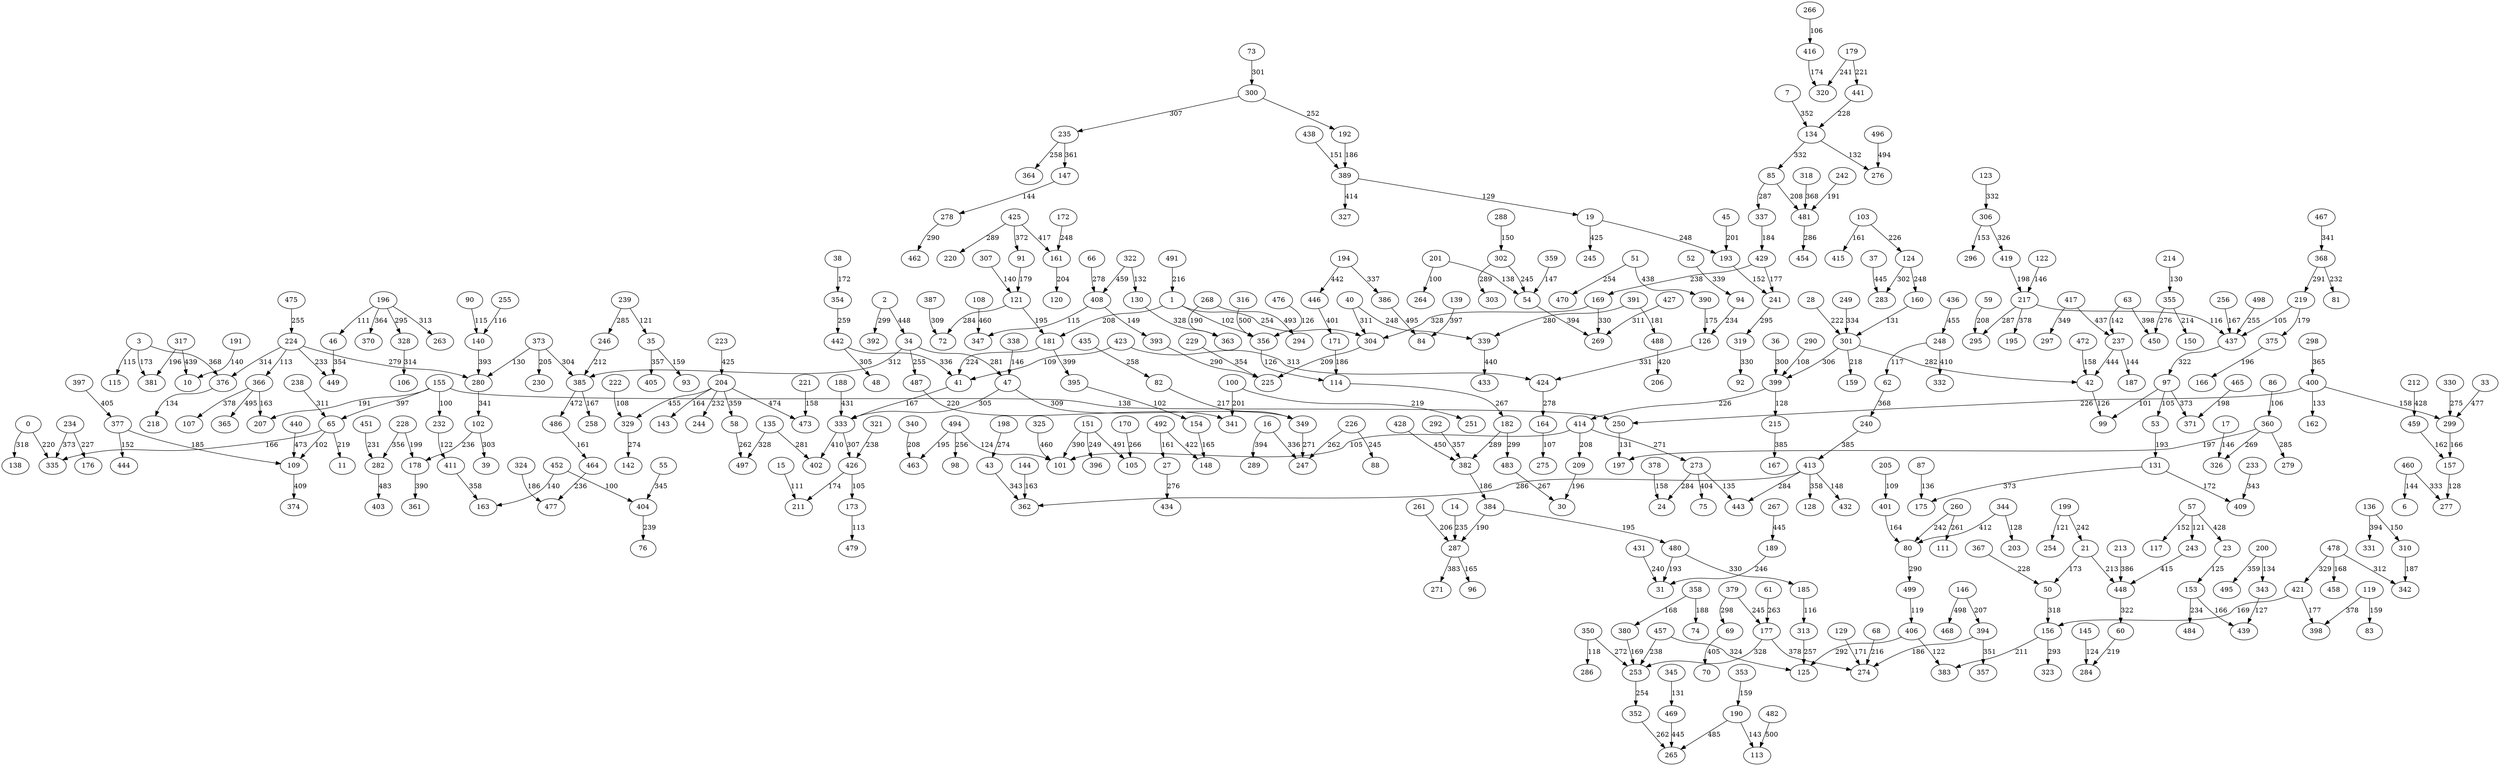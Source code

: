 digraph example{
0 -> 335[label= "220"];
1 -> 181[label= "208"];
3 -> 376[label= "368"];
460 -> 6[label= "144"];
7 -> 134[label= "352"];
317 -> 10[label= "439"];
65 -> 11[label= "219"];
14 -> 287[label= "235"];
15 -> 211[label= "111"];
16 -> 247[label= "336"];
17 -> 326[label= "146"];
19 -> 193[label= "248"];
21 -> 50[label= "173"];
57 -> 23[label= "428"];
273 -> 24[label= "284"];
492 -> 27[label= "161"];
28 -> 301[label= "222"];
483 -> 30[label= "267"];
480 -> 31[label= "193"];
33 -> 299[label= "477"];
2 -> 34[label= "448"];
239 -> 35[label= "121"];
36 -> 399[label= "300"];
37 -> 283[label= "445"];
38 -> 354[label= "172"];
102 -> 39[label= "303"];
40 -> 304[label= "311"];
41 -> 333[label= "167"];
301 -> 42[label= "282"];
43 -> 362[label= "343"];
45 -> 193[label= "201"];
46 -> 449[label= "354"];
34 -> 47[label= "281"];
442 -> 48[label= "305"];
50 -> 156[label= "318"];
51 -> 390[label= "438"];
52 -> 94[label= "339"];
97 -> 53[label= "105"];
54 -> 269[label= "394"];
55 -> 404[label= "345"];
57 -> 243[label= "121"];
58 -> 497[label= "262"];
59 -> 295[label= "208"];
448 -> 60[label= "322"];
61 -> 177[label= "263"];
62 -> 240[label= "368"];
63 -> 237[label= "142"];
155 -> 65[label= "397"];
66 -> 408[label= "278"];
68 -> 274[label= "216"];
379 -> 69[label= "298"];
69 -> 70[label= "405"];
121 -> 72[label= "284"];
73 -> 300[label= "301"];
358 -> 74[label= "188"];
273 -> 75[label= "404"];
404 -> 76[label= "239"];
80 -> 499[label= "290"];
368 -> 81[label= "232"];
82 -> 349[label= "217"];
119 -> 83[label= "159"];
386 -> 84[label= "495"];
85 -> 337[label= "287"];
86 -> 360[label= "106"];
87 -> 175[label= "136"];
226 -> 88[label= "245"];
90 -> 140[label= "115"];
91 -> 121[label= "179"];
319 -> 92[label= "330"];
35 -> 93[label= "159"];
94 -> 126[label= "234"];
287 -> 96[label= "165"];
97 -> 99[label= "101"];
494 -> 98[label= "256"];
42 -> 99[label= "126"];
100 -> 341[label= "201"];
414 -> 101[label= "105"];
280 -> 102[label= "341"];
103 -> 124[label= "226"];
151 -> 105[label= "491"];
328 -> 106[label= "314"];
366 -> 107[label= "378"];
108 -> 347[label= "460"];
65 -> 109[label= "102"];
260 -> 111[label= "261"];
190 -> 113[label= "143"];
356 -> 114[label= "126"];
3 -> 115[label= "115"];
57 -> 117[label= "152"];
119 -> 398[label= "378"];
161 -> 120[label= "204"];
121 -> 181[label= "195"];
122 -> 217[label= "146"];
123 -> 306[label= "332"];
124 -> 160[label= "248"];
313 -> 125[label= "257"];
126 -> 424[label= "331"];
413 -> 128[label= "358"];
129 -> 274[label= "171"];
322 -> 130[label= "132"];
53 -> 131[label= "193"];
134 -> 85[label= "332"];
135 -> 402[label= "281"];
136 -> 310[label= "150"];
0 -> 138[label= "318"];
139 -> 84[label= "397"];
140 -> 280[label= "393"];
329 -> 142[label= "274"];
204 -> 143[label= "164"];
144 -> 362[label= "163"];
145 -> 284[label= "124"];
146 -> 394[label= "207"];
235 -> 147[label= "361"];
154 -> 148[label= "165"];
355 -> 150[label= "214"];
151 -> 101[label= "390"];
23 -> 153[label= "125"];
395 -> 154[label= "102"];
155 -> 207[label= "191"];
156 -> 383[label= "211"];
299 -> 157[label= "166"];
301 -> 159[label= "218"];
160 -> 301[label= "131"];
425 -> 161[label= "417"];
400 -> 162[label= "133"];
411 -> 163[label= "358"];
424 -> 164[label= "278"];
375 -> 166[label= "196"];
215 -> 167[label= "385"];
169 -> 304[label= "328"];
170 -> 105[label= "266"];
171 -> 114[label= "186"];
172 -> 161[label= "248"];
426 -> 173[label= "105"];
131 -> 175[label= "373"];
234 -> 176[label= "227"];
177 -> 253[label= "328"];
102 -> 178[label= "236"];
179 -> 441[label= "221"];
181 -> 41[label= "224"];
114 -> 182[label= "267"];
480 -> 185[label= "330"];
237 -> 187[label= "144"];
188 -> 333[label= "431"];
189 -> 31[label= "246"];
190 -> 265[label= "485"];
191 -> 10[label= "140"];
192 -> 389[label= "186"];
193 -> 241[label= "152"];
194 -> 446[label= "442"];
217 -> 195[label= "378"];
196 -> 46[label= "111"];
250 -> 197[label= "131"];
198 -> 43[label= "274"];
199 -> 21[label= "242"];
200 -> 343[label= "134"];
201 -> 54[label= "138"];
344 -> 203[label= "128"];
204 -> 58[label= "359"];
205 -> 401[label= "109"];
488 -> 206[label= "420"];
366 -> 207[label= "163"];
209 -> 30[label= "196"];
426 -> 211[label= "174"];
212 -> 459[label= "428"];
213 -> 448[label= "386"];
214 -> 355[label= "130"];
399 -> 215[label= "128"];
217 -> 437[label= "116"];
376 -> 218[label= "134"];
219 -> 437[label= "105"];
425 -> 220[label= "289"];
221 -> 473[label= "158"];
222 -> 329[label= "108"];
223 -> 204[label= "425"];
224 -> 280[label= "279"];
304 -> 225[label= "209"];
226 -> 247[label= "262"];
228 -> 178[label= "199"];
229 -> 225[label= "354"];
373 -> 230[label= "205"];
155 -> 232[label= "100"];
233 -> 409[label= "343"];
234 -> 335[label= "373"];
300 -> 235[label= "307"];
237 -> 42[label= "444"];
238 -> 65[label= "311"];
239 -> 246[label= "285"];
240 -> 413[label= "385"];
429 -> 241[label= "177"];
242 -> 481[label= "191"];
243 -> 448[label= "415"];
204 -> 244[label= "232"];
19 -> 245[label= "425"];
246 -> 385[label= "212"];
349 -> 247[label= "271"];
248 -> 62[label= "117"];
249 -> 301[label= "334"];
155 -> 250[label= "138"];
100 -> 251[label= "219"];
457 -> 253[label= "238"];
199 -> 254[label= "121"];
255 -> 140[label= "116"];
256 -> 437[label= "167"];
385 -> 258[label= "167"];
260 -> 80[label= "242"];
261 -> 287[label= "206"];
196 -> 263[label= "313"];
201 -> 264[label= "100"];
352 -> 265[label= "262"];
266 -> 416[label= "106"];
267 -> 189[label= "445"];
268 -> 363[label= "190"];
169 -> 269[label= "330"];
287 -> 271[label= "383"];
414 -> 273[label= "271"];
177 -> 274[label= "378"];
164 -> 275[label= "107"];
134 -> 276[label= "132"];
157 -> 277[label= "128"];
147 -> 278[label= "144"];
360 -> 279[label= "285"];
373 -> 280[label= "130"];
228 -> 282[label= "356"];
124 -> 283[label= "302"];
60 -> 284[label= "219"];
350 -> 286[label= "118"];
384 -> 287[label= "190"];
288 -> 302[label= "150"];
16 -> 289[label= "394"];
290 -> 399[label= "108"];
292 -> 382[label= "357"];
268 -> 294[label= "493"];
217 -> 295[label= "287"];
306 -> 296[label= "153"];
417 -> 297[label= "349"];
298 -> 400[label= "365"];
400 -> 299[label= "158"];
300 -> 192[label= "252"];
301 -> 399[label= "306"];
302 -> 54[label= "245"];
302 -> 303[label= "289"];
1 -> 304[label= "254"];
306 -> 419[label= "326"];
307 -> 121[label= "140"];
310 -> 342[label= "187"];
185 -> 313[label= "116"];
316 -> 356[label= "500"];
317 -> 381[label= "196"];
318 -> 481[label= "368"];
241 -> 319[label= "295"];
179 -> 320[label= "241"];
321 -> 426[label= "238"];
322 -> 408[label= "459"];
156 -> 323[label= "293"];
324 -> 477[label= "186"];
325 -> 101[label= "460"];
360 -> 326[label= "269"];
389 -> 327[label= "414"];
196 -> 328[label= "295"];
204 -> 329[label= "455"];
330 -> 299[label= "275"];
136 -> 331[label= "394"];
248 -> 332[label= "410"];
47 -> 333[label= "305"];
65 -> 335[label= "166"];
337 -> 429[label= "184"];
338 -> 47[label= "146"];
40 -> 339[label= "248"];
340 -> 463[label= "208"];
487 -> 341[label= "220"];
478 -> 342[label= "312"];
343 -> 439[label= "127"];
344 -> 80[label= "412"];
345 -> 469[label= "131"];
408 -> 347[label= "115"];
47 -> 349[label= "309"];
350 -> 253[label= "272"];
253 -> 352[label= "254"];
353 -> 190[label= "159"];
354 -> 442[label= "259"];
355 -> 450[label= "276"];
1 -> 356[label= "102"];
394 -> 357[label= "351"];
358 -> 380[label= "168"];
359 -> 54[label= "147"];
360 -> 197[label= "197"];
178 -> 361[label= "390"];
413 -> 362[label= "286"];
130 -> 363[label= "328"];
235 -> 364[label= "258"];
366 -> 365[label= "495"];
224 -> 366[label= "113"];
367 -> 50[label= "228"];
368 -> 219[label= "291"];
196 -> 370[label= "364"];
97 -> 371[label= "373"];
373 -> 385[label= "304"];
109 -> 374[label= "409"];
219 -> 375[label= "179"];
224 -> 376[label= "314"];
377 -> 109[label= "185"];
378 -> 24[label= "158"];
379 -> 177[label= "245"];
380 -> 253[label= "169"];
3 -> 381[label= "173"];
182 -> 382[label= "289"];
406 -> 383[label= "122"];
382 -> 384[label= "186"];
34 -> 385[label= "312"];
194 -> 386[label= "337"];
387 -> 72[label= "309"];
389 -> 19[label= "129"];
390 -> 126[label= "175"];
391 -> 339[label= "280"];
2 -> 392[label= "299"];
393 -> 225[label= "290"];
394 -> 274[label= "186"];
181 -> 395[label= "399"];
151 -> 396[label= "249"];
397 -> 377[label= "405"];
421 -> 398[label= "177"];
399 -> 414[label= "226"];
400 -> 250[label= "226"];
401 -> 80[label= "164"];
333 -> 402[label= "410"];
282 -> 403[label= "483"];
452 -> 404[label= "100"];
35 -> 405[label= "357"];
406 -> 125[label= "292"];
408 -> 393[label= "149"];
131 -> 409[label= "172"];
232 -> 411[label= "122"];
413 -> 443[label= "284"];
414 -> 209[label= "208"];
103 -> 415[label= "161"];
416 -> 320[label= "174"];
417 -> 237[label= "437"];
419 -> 217[label= "198"];
421 -> 156[label= "169"];
423 -> 41[label= "109"];
423 -> 424[label= "313"];
425 -> 91[label= "372"];
333 -> 426[label= "307"];
427 -> 269[label= "311"];
428 -> 382[label= "450"];
429 -> 169[label= "238"];
431 -> 31[label= "240"];
413 -> 432[label= "148"];
339 -> 433[label= "440"];
27 -> 434[label= "276"];
435 -> 82[label= "258"];
436 -> 248[label= "455"];
437 -> 97[label= "322"];
438 -> 389[label= "151"];
153 -> 439[label= "166"];
440 -> 109[label= "473"];
441 -> 134[label= "228"];
442 -> 41[label= "336"];
273 -> 443[label= "135"];
377 -> 444[label= "152"];
446 -> 171[label= "401"];
21 -> 448[label= "213"];
224 -> 449[label= "233"];
63 -> 450[label= "398"];
451 -> 282[label= "231"];
452 -> 163[label= "140"];
481 -> 454[label= "286"];
457 -> 125[label= "324"];
478 -> 458[label= "168"];
459 -> 157[label= "162"];
460 -> 277[label= "333"];
278 -> 462[label= "290"];
494 -> 463[label= "195"];
486 -> 464[label= "161"];
465 -> 371[label= "198"];
467 -> 368[label= "341"];
146 -> 468[label= "498"];
469 -> 265[label= "445"];
51 -> 470[label= "254"];
472 -> 42[label= "158"];
204 -> 473[label= "474"];
475 -> 224[label= "255"];
476 -> 356[label= "126"];
464 -> 477[label= "236"];
478 -> 421[label= "329"];
173 -> 479[label= "113"];
384 -> 480[label= "195"];
85 -> 481[label= "208"];
482 -> 113[label= "500"];
182 -> 483[label= "299"];
153 -> 484[label= "234"];
385 -> 486[label= "472"];
34 -> 487[label= "255"];
391 -> 488[label= "181"];
491 -> 1[label= "216"];
492 -> 148[label= "422"];
494 -> 101[label= "124"];
200 -> 495[label= "359"];
496 -> 276[label= "494"];
135 -> 497[label= "328"];
498 -> 437[label= "255"];
499 -> 406[label= "119"];
}
